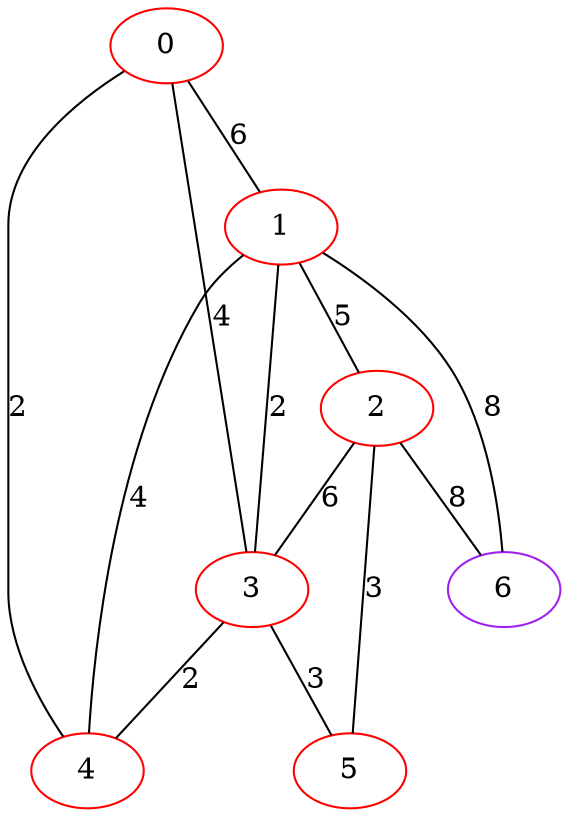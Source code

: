 graph "" {
0 [color=red, weight=1];
1 [color=red, weight=1];
2 [color=red, weight=1];
3 [color=red, weight=1];
4 [color=red, weight=1];
5 [color=red, weight=1];
6 [color=purple, weight=4];
0 -- 1  [key=0, label=6];
0 -- 3  [key=0, label=4];
0 -- 4  [key=0, label=2];
1 -- 2  [key=0, label=5];
1 -- 3  [key=0, label=2];
1 -- 4  [key=0, label=4];
1 -- 6  [key=0, label=8];
2 -- 3  [key=0, label=6];
2 -- 5  [key=0, label=3];
2 -- 6  [key=0, label=8];
3 -- 4  [key=0, label=2];
3 -- 5  [key=0, label=3];
}
